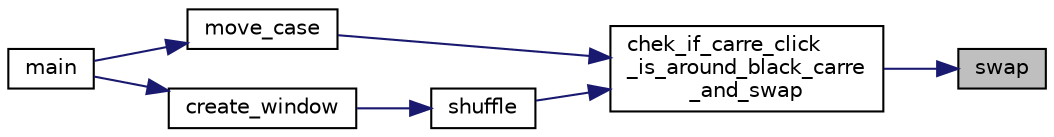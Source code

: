 digraph "swap"
{
 // LATEX_PDF_SIZE
  edge [fontname="Helvetica",fontsize="10",labelfontname="Helvetica",labelfontsize="10"];
  node [fontname="Helvetica",fontsize="10",shape=record];
  rankdir="RL";
  Node1 [label="swap",height=0.2,width=0.4,color="black", fillcolor="grey75", style="filled", fontcolor="black",tooltip="Echange deux cases du plateau."];
  Node1 -> Node2 [dir="back",color="midnightblue",fontsize="10",style="solid",fontname="Helvetica"];
  Node2 [label="chek_if_carre_click\l_is_around_black_carre\l_and_swap",height=0.2,width=0.4,color="black", fillcolor="white", style="filled",URL="$logic_8c.html#ab61017a7ba5769c53742ab1e79ac31ba",tooltip="Vérifie si la case sur laquelle l'utilisateur a cliqué est à côté de la case vide et l'échange si c'e..."];
  Node2 -> Node3 [dir="back",color="midnightblue",fontsize="10",style="solid",fontname="Helvetica"];
  Node3 [label="move_case",height=0.2,width=0.4,color="black", fillcolor="white", style="filled",URL="$logic_8c.html#a725476abc9735c8ad148677fad2c1b90",tooltip="Gère le déplacement des cases du plateau."];
  Node3 -> Node4 [dir="back",color="midnightblue",fontsize="10",style="solid",fontname="Helvetica"];
  Node4 [label="main",height=0.2,width=0.4,color="black", fillcolor="white", style="filled",URL="$main_8c.html#abf9e6b7e6f15df4b525a2e7705ba3089",tooltip="Fonction principale."];
  Node2 -> Node5 [dir="back",color="midnightblue",fontsize="10",style="solid",fontname="Helvetica"];
  Node5 [label="shuffle",height=0.2,width=0.4,color="black", fillcolor="white", style="filled",URL="$logic_8c.html#a1905fe84eb39f020b32c58baf7a76758",tooltip="Mélange le plateau de jeu."];
  Node5 -> Node6 [dir="back",color="midnightblue",fontsize="10",style="solid",fontname="Helvetica"];
  Node6 [label="create_window",height=0.2,width=0.4,color="black", fillcolor="white", style="filled",URL="$frame_8h.html#adbf4a23b001075b18efb14b900bce769",tooltip="Créer la fenêtre et initialise le plateau de jeu."];
  Node6 -> Node4 [dir="back",color="midnightblue",fontsize="10",style="solid",fontname="Helvetica"];
}
